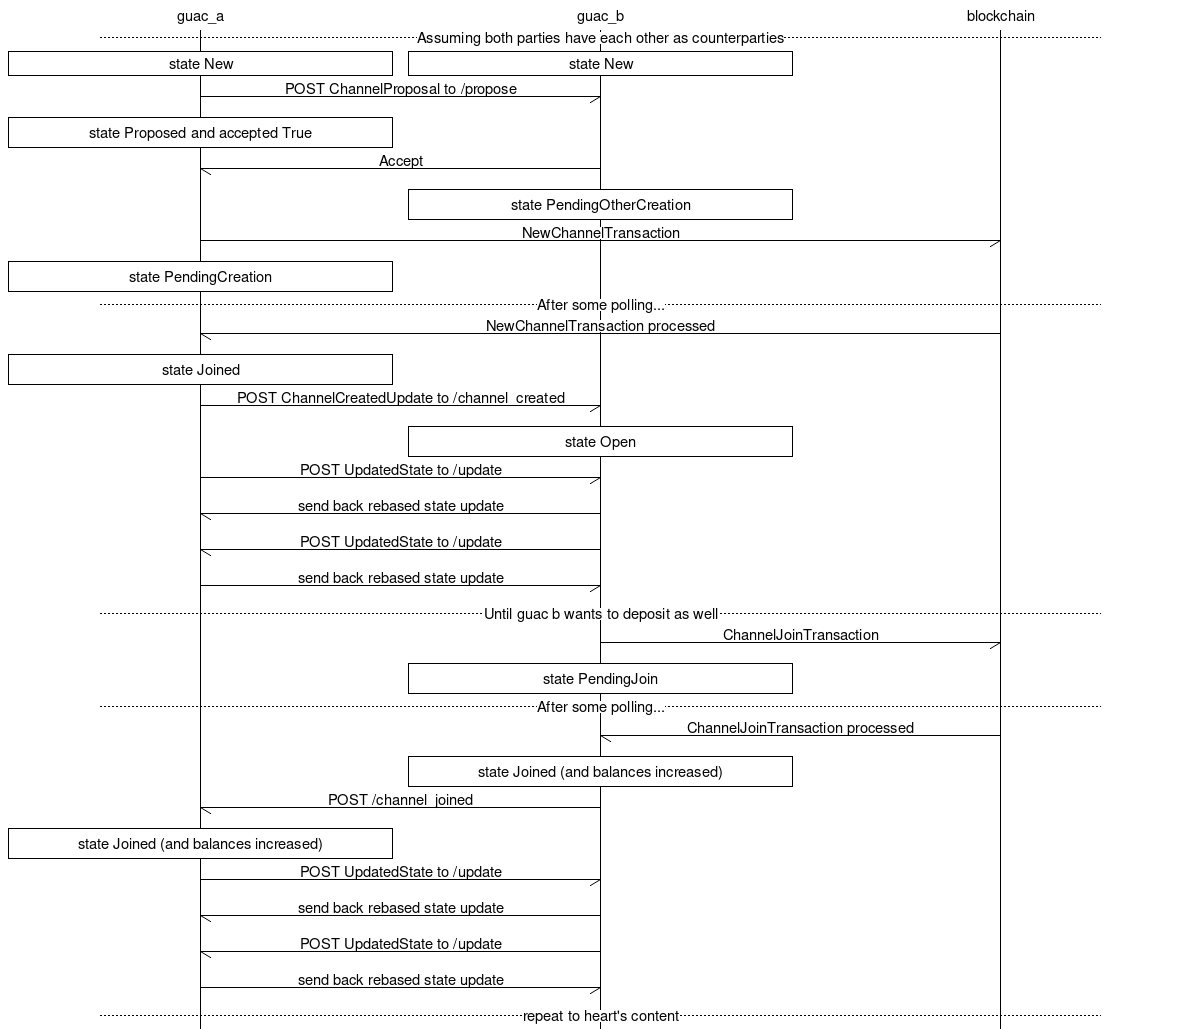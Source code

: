 // command to render: mscgen -Tsvg -o happy_path_flow.svg happy_path_flow.msc
msc {
  hscale = "2";

  guac_a,guac_b,blockchain;

  ---  [ label = "Assuming both parties have each other as counterparties" ];

  guac_a box guac_a [label="state New"],
  guac_b box guac_b [label="state New"],
   |||;

  guac_a->guac_b [ label = "POST ChannelProposal to /propose" ] ;
  
  guac_a box guac_a [label="state Proposed and accepted True"];

  guac_a<-guac_b [ label = "Accept" ] ;

  guac_b box guac_b [label="state PendingOtherCreation"];

  guac_a->blockchain [ label = "NewChannelTransaction" ] ;
  
  guac_a box guac_a [label="state PendingCreation"];
  
  ---  [ label = "After some polling..." ];

  guac_a<-blockchain [ label = "NewChannelTransaction processed" ] ;

  guac_a box guac_a [label="state Joined"];

  guac_a->guac_b [ label = "POST ChannelCreatedUpdate to /channel_created" ] ;

  guac_b box guac_b [label="state Open"];

  guac_a->guac_b [ label = "POST UpdatedState to /update" ] ;
  guac_a<-guac_b [ label = "send back rebased state update" ] ;

  guac_a<-guac_b [ label = "POST UpdatedState to /update" ] ;
  guac_a->guac_b [ label = "send back rebased state update" ] ;

  ---  [ label = "Until guac b wants to deposit as well" ];

  guac_b->blockchain [ label = "ChannelJoinTransaction" ] ;

  guac_b box guac_b [label="state PendingJoin"];
    ---  [ label = "After some polling..." ];
  guac_b<-blockchain [ label = "ChannelJoinTransaction processed" ] ;
  
  guac_b box guac_b [label="state Joined (and balances increased)"];

  guac_a<-guac_b [ label = "POST /channel_joined" ] ;
  
  guac_a box guac_a [label="state Joined (and balances increased)"];

  guac_a->guac_b [ label = "POST UpdatedState to /update" ] ;
  guac_a<-guac_b [ label = "send back rebased state update" ] ;

  guac_a<-guac_b [ label = "POST UpdatedState to /update" ] ;
  guac_a->guac_b [ label = "send back rebased state update" ] ;
    ---  [ label = "repeat to heart's content" ];

}